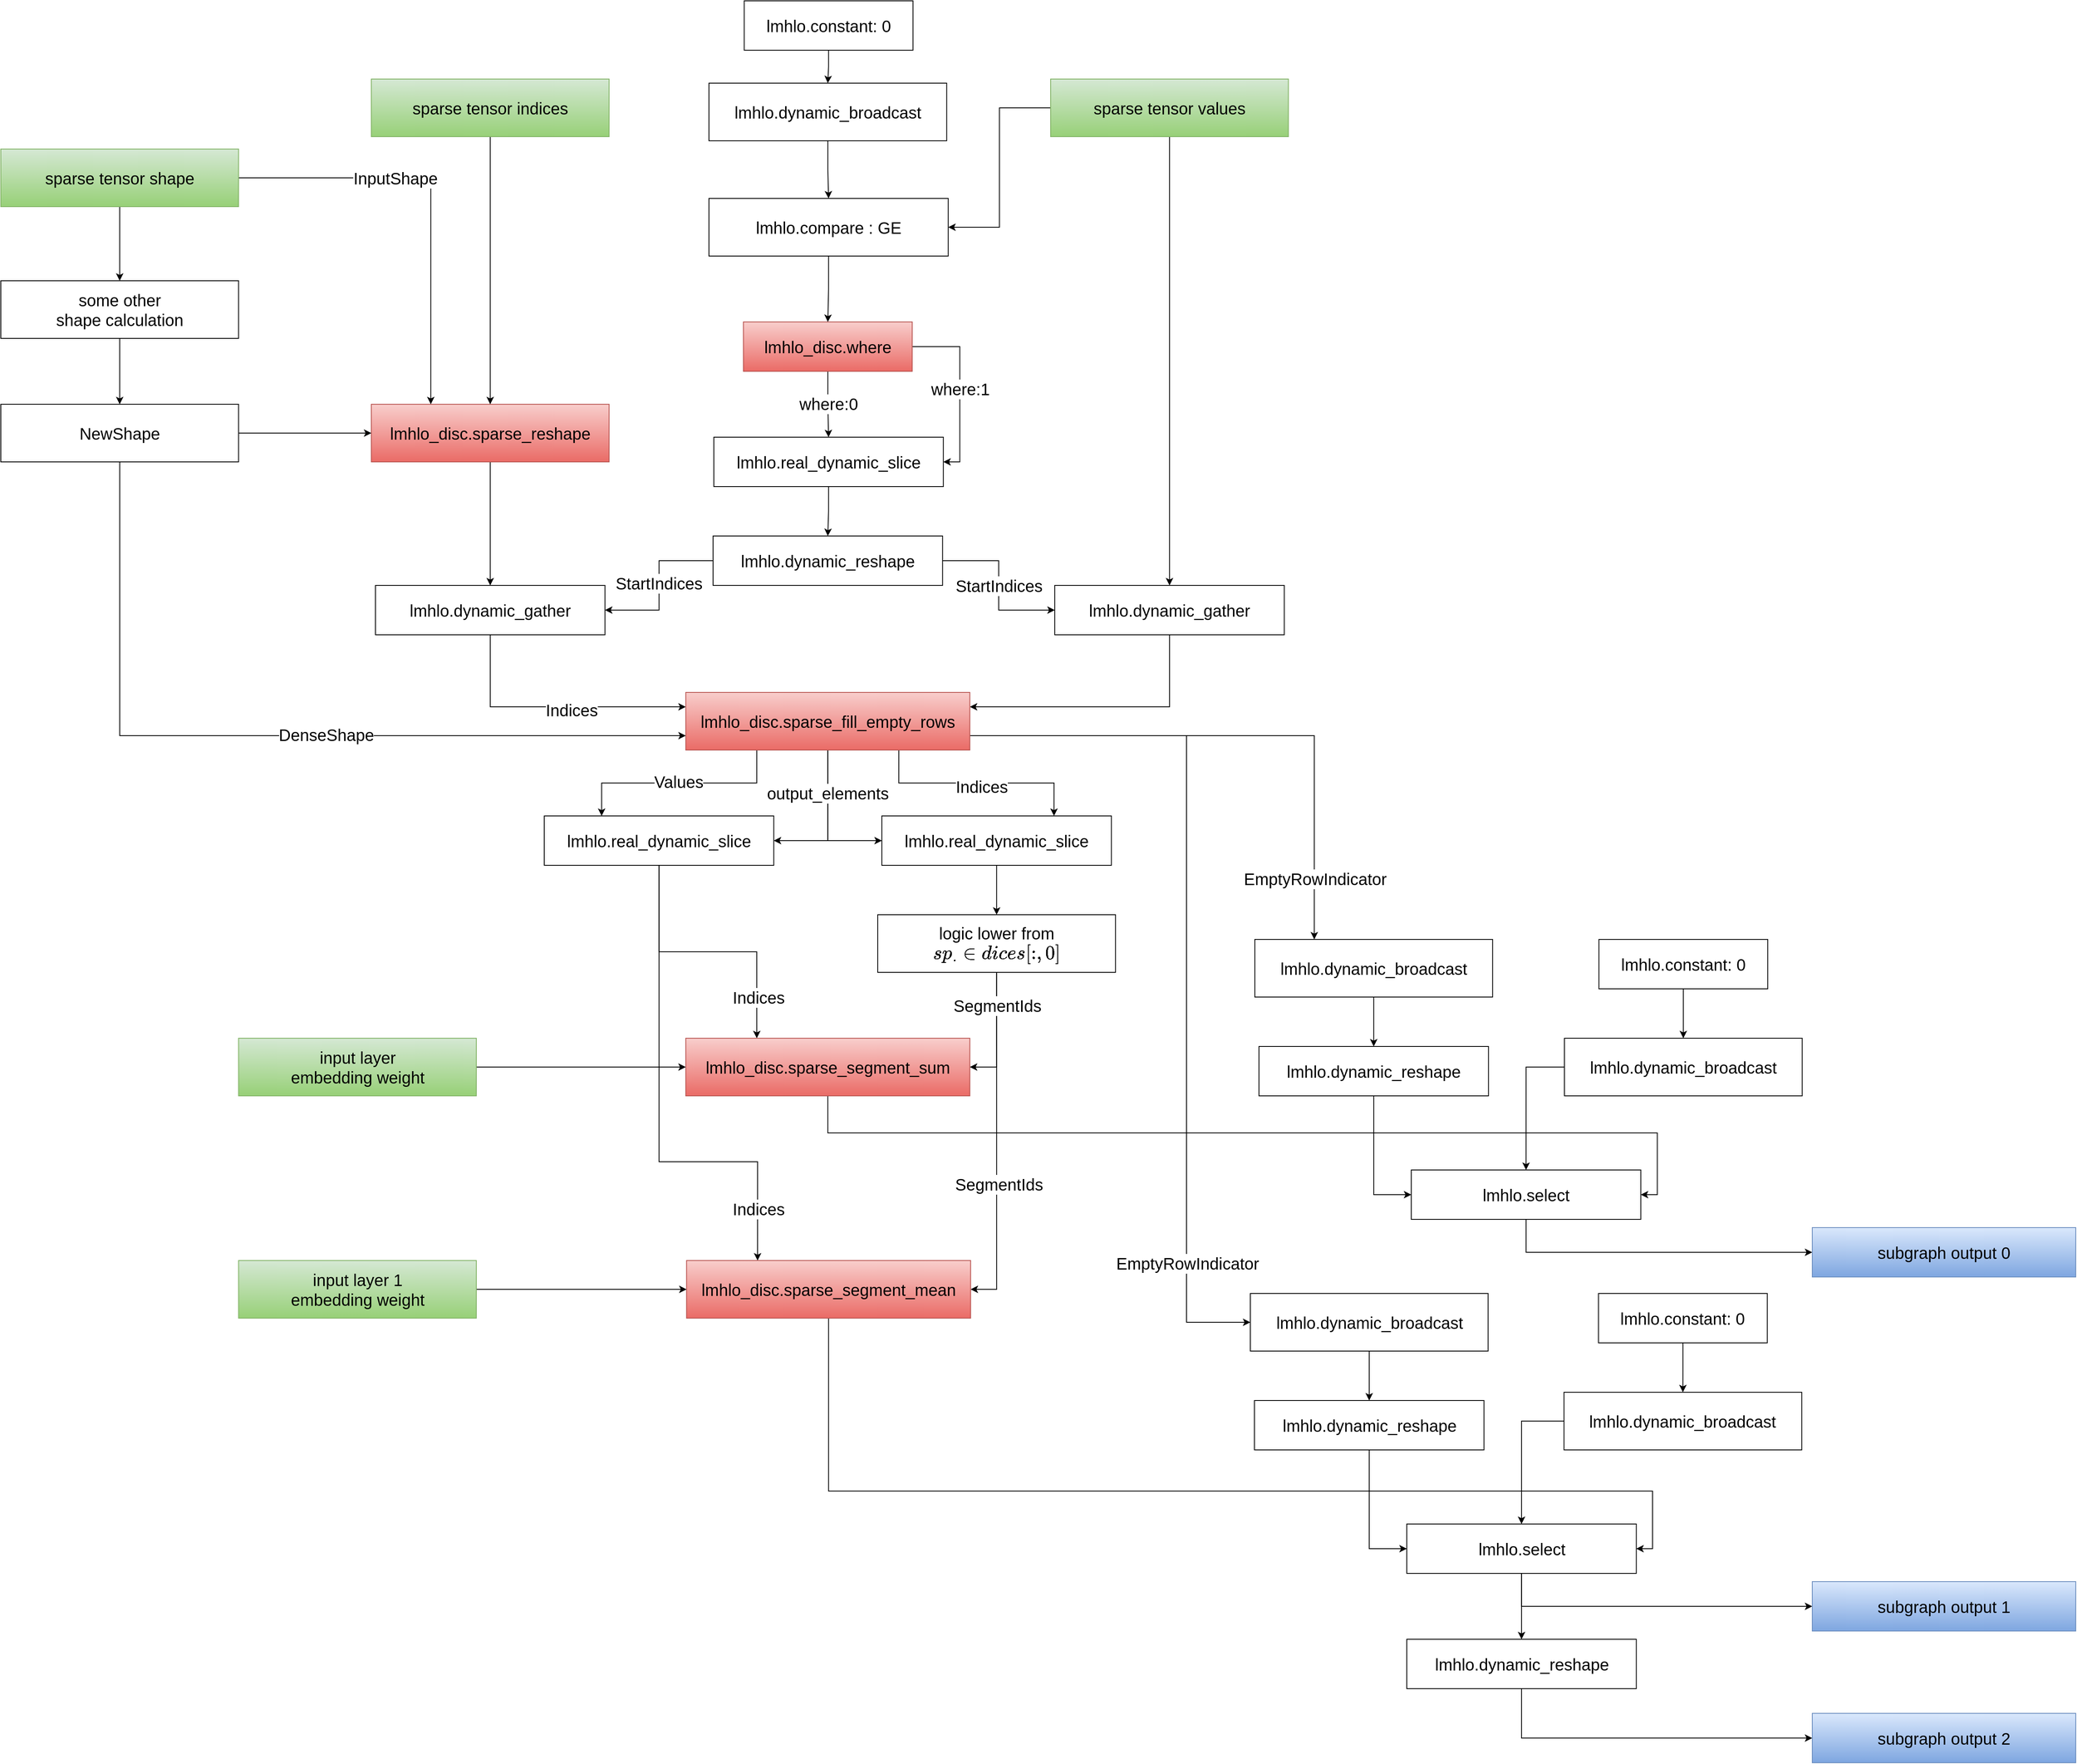 <mxfile version="20.8.1" type="github">
  <diagram id="d8bZDvyaRTqL3WgqzmWe" name="第 1 页">
    <mxGraphModel dx="3781" dy="1156" grid="1" gridSize="10" guides="1" tooltips="1" connect="1" arrows="1" fold="1" page="1" pageScale="1" pageWidth="827" pageHeight="1169" math="0" shadow="0">
      <root>
        <mxCell id="0" />
        <mxCell id="1" parent="0" />
        <mxCell id="cq9_FSoDsHFWqfSbP8nX-9" style="edgeStyle=orthogonalEdgeStyle;rounded=0;orthogonalLoop=1;jettySize=auto;html=1;fontSize=20;" parent="1" source="cq9_FSoDsHFWqfSbP8nX-2" target="cq9_FSoDsHFWqfSbP8nX-8" edge="1">
          <mxGeometry relative="1" as="geometry" />
        </mxCell>
        <mxCell id="cq9_FSoDsHFWqfSbP8nX-10" value="where:0" style="edgeLabel;html=1;align=center;verticalAlign=middle;resizable=0;points=[];fontSize=20;" parent="cq9_FSoDsHFWqfSbP8nX-9" vertex="1" connectable="0">
          <mxGeometry x="-0.036" relative="1" as="geometry">
            <mxPoint as="offset" />
          </mxGeometry>
        </mxCell>
        <mxCell id="cq9_FSoDsHFWqfSbP8nX-20" value="where:1" style="edgeStyle=orthogonalEdgeStyle;rounded=0;orthogonalLoop=1;jettySize=auto;html=1;exitX=1;exitY=0.5;exitDx=0;exitDy=0;entryX=1;entryY=0.5;entryDx=0;entryDy=0;fontSize=20;" parent="1" source="cq9_FSoDsHFWqfSbP8nX-2" target="cq9_FSoDsHFWqfSbP8nX-8" edge="1">
          <mxGeometry relative="1" as="geometry" />
        </mxCell>
        <mxCell id="cq9_FSoDsHFWqfSbP8nX-2" value="lmhlo_disc.where" style="rounded=0;whiteSpace=wrap;html=1;fontSize=20;fillColor=#f8cecc;strokeColor=#b85450;gradientColor=#ea6b66;" parent="1" vertex="1">
          <mxGeometry x="781.88" y="460" width="205" height="60" as="geometry" />
        </mxCell>
        <mxCell id="cq9_FSoDsHFWqfSbP8nX-7" style="edgeStyle=orthogonalEdgeStyle;rounded=0;orthogonalLoop=1;jettySize=auto;html=1;exitX=0.5;exitY=1;exitDx=0;exitDy=0;fontSize=20;" parent="1" source="cq9_FSoDsHFWqfSbP8nX-3" target="cq9_FSoDsHFWqfSbP8nX-2" edge="1">
          <mxGeometry relative="1" as="geometry" />
        </mxCell>
        <mxCell id="cq9_FSoDsHFWqfSbP8nX-3" value="lmhlo.compare : GE" style="rounded=0;whiteSpace=wrap;html=1;fontSize=20;" parent="1" vertex="1">
          <mxGeometry x="740" y="310" width="290.62" height="70" as="geometry" />
        </mxCell>
        <mxCell id="cq9_FSoDsHFWqfSbP8nX-38" style="edgeStyle=orthogonalEdgeStyle;rounded=0;orthogonalLoop=1;jettySize=auto;html=1;entryX=0.5;entryY=0;entryDx=0;entryDy=0;fontSize=20;" parent="1" source="cq9_FSoDsHFWqfSbP8nX-4" target="cq9_FSoDsHFWqfSbP8nX-3" edge="1">
          <mxGeometry relative="1" as="geometry" />
        </mxCell>
        <mxCell id="cq9_FSoDsHFWqfSbP8nX-4" value="lmhlo.dynamic_broadcast" style="rounded=0;whiteSpace=wrap;html=1;fontSize=20;" parent="1" vertex="1">
          <mxGeometry x="740" y="170" width="288.75" height="70" as="geometry" />
        </mxCell>
        <mxCell id="cq9_FSoDsHFWqfSbP8nX-19" style="edgeStyle=orthogonalEdgeStyle;rounded=0;orthogonalLoop=1;jettySize=auto;html=1;exitX=0.5;exitY=1;exitDx=0;exitDy=0;entryX=0.5;entryY=0;entryDx=0;entryDy=0;fontSize=20;" parent="1" source="cq9_FSoDsHFWqfSbP8nX-8" target="cq9_FSoDsHFWqfSbP8nX-18" edge="1">
          <mxGeometry relative="1" as="geometry" />
        </mxCell>
        <mxCell id="cq9_FSoDsHFWqfSbP8nX-8" value="lmhlo.real_dynamic_slice" style="rounded=0;whiteSpace=wrap;html=1;fontSize=20;" parent="1" vertex="1">
          <mxGeometry x="745.94" y="600" width="278.75" height="60" as="geometry" />
        </mxCell>
        <mxCell id="JlMi3RwVU-hrbqbBFsQh-24" style="edgeStyle=orthogonalEdgeStyle;rounded=0;orthogonalLoop=1;jettySize=auto;html=1;entryX=1;entryY=0.25;entryDx=0;entryDy=0;fontSize=20;" edge="1" parent="1" source="cq9_FSoDsHFWqfSbP8nX-14" target="cq9_FSoDsHFWqfSbP8nX-47">
          <mxGeometry relative="1" as="geometry">
            <Array as="points">
              <mxPoint x="1299" y="928" />
            </Array>
          </mxGeometry>
        </mxCell>
        <mxCell id="cq9_FSoDsHFWqfSbP8nX-14" value="lmhlo.dynamic_gather" style="rounded=0;whiteSpace=wrap;html=1;fontSize=20;" parent="1" vertex="1">
          <mxGeometry x="1160" y="780" width="278.75" height="60" as="geometry" />
        </mxCell>
        <mxCell id="cq9_FSoDsHFWqfSbP8nX-50" value="StartIndices" style="edgeStyle=orthogonalEdgeStyle;rounded=0;orthogonalLoop=1;jettySize=auto;html=1;exitX=1;exitY=0.5;exitDx=0;exitDy=0;entryX=0;entryY=0.5;entryDx=0;entryDy=0;fontSize=20;" parent="1" source="cq9_FSoDsHFWqfSbP8nX-18" target="cq9_FSoDsHFWqfSbP8nX-14" edge="1">
          <mxGeometry relative="1" as="geometry" />
        </mxCell>
        <mxCell id="cq9_FSoDsHFWqfSbP8nX-53" style="edgeStyle=orthogonalEdgeStyle;rounded=0;orthogonalLoop=1;jettySize=auto;html=1;exitX=0;exitY=0.5;exitDx=0;exitDy=0;entryX=1;entryY=0.5;entryDx=0;entryDy=0;fontSize=20;" parent="1" source="cq9_FSoDsHFWqfSbP8nX-18" target="cq9_FSoDsHFWqfSbP8nX-27" edge="1">
          <mxGeometry relative="1" as="geometry" />
        </mxCell>
        <mxCell id="cq9_FSoDsHFWqfSbP8nX-54" value="StartIndices" style="edgeLabel;html=1;align=center;verticalAlign=middle;resizable=0;points=[];fontSize=20;" parent="cq9_FSoDsHFWqfSbP8nX-53" vertex="1" connectable="0">
          <mxGeometry x="-0.032" y="-1" relative="1" as="geometry">
            <mxPoint as="offset" />
          </mxGeometry>
        </mxCell>
        <mxCell id="cq9_FSoDsHFWqfSbP8nX-18" value="lmhlo.dynamic_reshape" style="rounded=0;whiteSpace=wrap;html=1;fontSize=20;" parent="1" vertex="1">
          <mxGeometry x="745" y="720" width="278.75" height="60" as="geometry" />
        </mxCell>
        <mxCell id="cq9_FSoDsHFWqfSbP8nX-48" style="edgeStyle=orthogonalEdgeStyle;rounded=0;orthogonalLoop=1;jettySize=auto;html=1;exitX=0;exitY=0.5;exitDx=0;exitDy=0;entryX=1;entryY=0.5;entryDx=0;entryDy=0;fontSize=20;" parent="1" source="cq9_FSoDsHFWqfSbP8nX-22" target="cq9_FSoDsHFWqfSbP8nX-3" edge="1">
          <mxGeometry relative="1" as="geometry" />
        </mxCell>
        <mxCell id="cq9_FSoDsHFWqfSbP8nX-49" style="edgeStyle=orthogonalEdgeStyle;rounded=0;orthogonalLoop=1;jettySize=auto;html=1;entryX=0.5;entryY=0;entryDx=0;entryDy=0;fontSize=20;" parent="1" source="cq9_FSoDsHFWqfSbP8nX-22" target="cq9_FSoDsHFWqfSbP8nX-14" edge="1">
          <mxGeometry relative="1" as="geometry" />
        </mxCell>
        <mxCell id="cq9_FSoDsHFWqfSbP8nX-22" value="sparse tensor values" style="rounded=0;whiteSpace=wrap;html=1;fontSize=20;fillColor=#d5e8d4;strokeColor=#82b366;gradientColor=#97d077;" parent="1" vertex="1">
          <mxGeometry x="1155" y="165" width="288.75" height="70" as="geometry" />
        </mxCell>
        <mxCell id="cq9_FSoDsHFWqfSbP8nX-39" style="edgeStyle=orthogonalEdgeStyle;rounded=0;orthogonalLoop=1;jettySize=auto;html=1;entryX=0.5;entryY=0;entryDx=0;entryDy=0;fontSize=20;" parent="1" source="cq9_FSoDsHFWqfSbP8nX-25" target="cq9_FSoDsHFWqfSbP8nX-4" edge="1">
          <mxGeometry relative="1" as="geometry" />
        </mxCell>
        <mxCell id="cq9_FSoDsHFWqfSbP8nX-25" value="lmhlo.constant: 0" style="rounded=0;whiteSpace=wrap;html=1;fontSize=20;" parent="1" vertex="1">
          <mxGeometry x="782.82" y="70" width="205" height="60" as="geometry" />
        </mxCell>
        <mxCell id="cq9_FSoDsHFWqfSbP8nX-68" style="edgeStyle=orthogonalEdgeStyle;rounded=0;orthogonalLoop=1;jettySize=auto;html=1;entryX=0;entryY=0.25;entryDx=0;entryDy=0;fontSize=20;" parent="1" source="cq9_FSoDsHFWqfSbP8nX-27" target="cq9_FSoDsHFWqfSbP8nX-47" edge="1">
          <mxGeometry relative="1" as="geometry">
            <Array as="points">
              <mxPoint x="474" y="928" />
            </Array>
          </mxGeometry>
        </mxCell>
        <mxCell id="cq9_FSoDsHFWqfSbP8nX-70" value="Indices" style="edgeLabel;html=1;align=center;verticalAlign=middle;resizable=0;points=[];fontSize=20;" parent="cq9_FSoDsHFWqfSbP8nX-68" vertex="1" connectable="0">
          <mxGeometry x="0.145" y="-2" relative="1" as="geometry">
            <mxPoint y="1" as="offset" />
          </mxGeometry>
        </mxCell>
        <mxCell id="cq9_FSoDsHFWqfSbP8nX-27" value="lmhlo.dynamic_gather" style="rounded=0;whiteSpace=wrap;html=1;fontSize=20;" parent="1" vertex="1">
          <mxGeometry x="335" y="780" width="278.75" height="60" as="geometry" />
        </mxCell>
        <mxCell id="cq9_FSoDsHFWqfSbP8nX-65" style="edgeStyle=orthogonalEdgeStyle;rounded=0;orthogonalLoop=1;jettySize=auto;html=1;entryX=0.5;entryY=0;entryDx=0;entryDy=0;fontSize=20;" parent="1" source="cq9_FSoDsHFWqfSbP8nX-28" target="cq9_FSoDsHFWqfSbP8nX-64" edge="1">
          <mxGeometry relative="1" as="geometry" />
        </mxCell>
        <mxCell id="cq9_FSoDsHFWqfSbP8nX-28" value="some other&lt;br&gt;shape calculation" style="rounded=0;whiteSpace=wrap;html=1;fontSize=20;" parent="1" vertex="1">
          <mxGeometry x="-120" y="410" width="288.75" height="70" as="geometry" />
        </mxCell>
        <mxCell id="cq9_FSoDsHFWqfSbP8nX-52" style="edgeStyle=orthogonalEdgeStyle;rounded=0;orthogonalLoop=1;jettySize=auto;html=1;fontSize=20;" parent="1" source="cq9_FSoDsHFWqfSbP8nX-29" target="cq9_FSoDsHFWqfSbP8nX-27" edge="1">
          <mxGeometry relative="1" as="geometry" />
        </mxCell>
        <mxCell id="cq9_FSoDsHFWqfSbP8nX-29" value="lmhlo_disc.sparse_reshape" style="rounded=0;whiteSpace=wrap;html=1;fontSize=20;fillColor=#f8cecc;strokeColor=#b85450;gradientColor=#ea6b66;" parent="1" vertex="1">
          <mxGeometry x="330" y="560" width="288.75" height="70" as="geometry" />
        </mxCell>
        <mxCell id="cq9_FSoDsHFWqfSbP8nX-42" style="edgeStyle=orthogonalEdgeStyle;rounded=0;orthogonalLoop=1;jettySize=auto;html=1;entryX=0.5;entryY=0;entryDx=0;entryDy=0;fontSize=20;" parent="1" source="cq9_FSoDsHFWqfSbP8nX-36" target="cq9_FSoDsHFWqfSbP8nX-29" edge="1">
          <mxGeometry relative="1" as="geometry" />
        </mxCell>
        <mxCell id="cq9_FSoDsHFWqfSbP8nX-36" value="sparse tensor indices" style="rounded=0;whiteSpace=wrap;html=1;fontSize=20;fillColor=#d5e8d4;gradientColor=#97d077;strokeColor=#82b366;" parent="1" vertex="1">
          <mxGeometry x="330" y="165" width="288.75" height="70" as="geometry" />
        </mxCell>
        <mxCell id="cq9_FSoDsHFWqfSbP8nX-44" style="edgeStyle=orthogonalEdgeStyle;rounded=0;orthogonalLoop=1;jettySize=auto;html=1;entryX=0.5;entryY=0;entryDx=0;entryDy=0;fontSize=20;" parent="1" source="cq9_FSoDsHFWqfSbP8nX-43" target="cq9_FSoDsHFWqfSbP8nX-28" edge="1">
          <mxGeometry relative="1" as="geometry" />
        </mxCell>
        <mxCell id="cq9_FSoDsHFWqfSbP8nX-57" style="edgeStyle=orthogonalEdgeStyle;rounded=0;orthogonalLoop=1;jettySize=auto;html=1;entryX=0.25;entryY=0;entryDx=0;entryDy=0;fontSize=20;" parent="1" source="cq9_FSoDsHFWqfSbP8nX-43" target="cq9_FSoDsHFWqfSbP8nX-29" edge="1">
          <mxGeometry relative="1" as="geometry" />
        </mxCell>
        <mxCell id="cq9_FSoDsHFWqfSbP8nX-58" value="InputShape" style="edgeLabel;html=1;align=center;verticalAlign=middle;resizable=0;points=[];fontSize=20;" parent="cq9_FSoDsHFWqfSbP8nX-57" vertex="1" connectable="0">
          <mxGeometry x="-0.252" relative="1" as="geometry">
            <mxPoint as="offset" />
          </mxGeometry>
        </mxCell>
        <mxCell id="cq9_FSoDsHFWqfSbP8nX-43" value="sparse tensor shape" style="rounded=0;whiteSpace=wrap;html=1;fontSize=20;fillColor=#d5e8d4;gradientColor=#97d077;strokeColor=#82b366;" parent="1" vertex="1">
          <mxGeometry x="-120" y="250" width="288.75" height="70" as="geometry" />
        </mxCell>
        <mxCell id="JlMi3RwVU-hrbqbBFsQh-3" style="edgeStyle=orthogonalEdgeStyle;rounded=0;orthogonalLoop=1;jettySize=auto;html=1;exitX=0.25;exitY=1;exitDx=0;exitDy=0;entryX=0.25;entryY=0;entryDx=0;entryDy=0;fontSize=20;" edge="1" parent="1" source="cq9_FSoDsHFWqfSbP8nX-47" target="JlMi3RwVU-hrbqbBFsQh-1">
          <mxGeometry relative="1" as="geometry" />
        </mxCell>
        <mxCell id="JlMi3RwVU-hrbqbBFsQh-8" value="Values" style="edgeLabel;html=1;align=center;verticalAlign=middle;resizable=0;points=[];fontSize=20;" vertex="1" connectable="0" parent="JlMi3RwVU-hrbqbBFsQh-3">
          <mxGeometry x="0.007" y="-2" relative="1" as="geometry">
            <mxPoint as="offset" />
          </mxGeometry>
        </mxCell>
        <mxCell id="JlMi3RwVU-hrbqbBFsQh-4" style="edgeStyle=orthogonalEdgeStyle;rounded=0;orthogonalLoop=1;jettySize=auto;html=1;exitX=0.75;exitY=1;exitDx=0;exitDy=0;entryX=0.75;entryY=0;entryDx=0;entryDy=0;fontSize=20;" edge="1" parent="1" source="cq9_FSoDsHFWqfSbP8nX-47" target="JlMi3RwVU-hrbqbBFsQh-2">
          <mxGeometry relative="1" as="geometry" />
        </mxCell>
        <mxCell id="JlMi3RwVU-hrbqbBFsQh-9" value="Indices" style="edgeLabel;html=1;align=center;verticalAlign=middle;resizable=0;points=[];fontSize=20;" vertex="1" connectable="0" parent="JlMi3RwVU-hrbqbBFsQh-4">
          <mxGeometry x="0.044" y="-4" relative="1" as="geometry">
            <mxPoint as="offset" />
          </mxGeometry>
        </mxCell>
        <mxCell id="JlMi3RwVU-hrbqbBFsQh-5" style="edgeStyle=orthogonalEdgeStyle;rounded=0;orthogonalLoop=1;jettySize=auto;html=1;entryX=1;entryY=0.5;entryDx=0;entryDy=0;fontSize=20;" edge="1" parent="1" source="cq9_FSoDsHFWqfSbP8nX-47" target="JlMi3RwVU-hrbqbBFsQh-1">
          <mxGeometry relative="1" as="geometry" />
        </mxCell>
        <mxCell id="JlMi3RwVU-hrbqbBFsQh-6" style="edgeStyle=orthogonalEdgeStyle;rounded=0;orthogonalLoop=1;jettySize=auto;html=1;exitX=0.5;exitY=1;exitDx=0;exitDy=0;entryX=0;entryY=0.5;entryDx=0;entryDy=0;fontSize=20;" edge="1" parent="1" source="cq9_FSoDsHFWqfSbP8nX-47" target="JlMi3RwVU-hrbqbBFsQh-2">
          <mxGeometry relative="1" as="geometry" />
        </mxCell>
        <mxCell id="JlMi3RwVU-hrbqbBFsQh-7" value="output_elements" style="edgeLabel;html=1;align=center;verticalAlign=middle;resizable=0;points=[];fontSize=20;" vertex="1" connectable="0" parent="JlMi3RwVU-hrbqbBFsQh-6">
          <mxGeometry x="-0.408" y="-1" relative="1" as="geometry">
            <mxPoint as="offset" />
          </mxGeometry>
        </mxCell>
        <mxCell id="JlMi3RwVU-hrbqbBFsQh-59" style="edgeStyle=orthogonalEdgeStyle;rounded=0;orthogonalLoop=1;jettySize=auto;html=1;exitX=1;exitY=0.75;exitDx=0;exitDy=0;entryX=0.25;entryY=0;entryDx=0;entryDy=0;fontSize=20;" edge="1" parent="1" source="cq9_FSoDsHFWqfSbP8nX-47" target="JlMi3RwVU-hrbqbBFsQh-26">
          <mxGeometry relative="1" as="geometry" />
        </mxCell>
        <mxCell id="JlMi3RwVU-hrbqbBFsQh-61" value="EmptyRowIndicator" style="edgeLabel;html=1;align=center;verticalAlign=middle;resizable=0;points=[];fontSize=20;" vertex="1" connectable="0" parent="JlMi3RwVU-hrbqbBFsQh-59">
          <mxGeometry x="0.777" y="1" relative="1" as="geometry">
            <mxPoint as="offset" />
          </mxGeometry>
        </mxCell>
        <mxCell id="JlMi3RwVU-hrbqbBFsQh-73" style="edgeStyle=orthogonalEdgeStyle;rounded=0;orthogonalLoop=1;jettySize=auto;html=1;exitX=1;exitY=0.75;exitDx=0;exitDy=0;entryX=0;entryY=0.5;entryDx=0;entryDy=0;fontSize=20;" edge="1" parent="1" source="cq9_FSoDsHFWqfSbP8nX-47" target="JlMi3RwVU-hrbqbBFsQh-51">
          <mxGeometry x="0.059" y="133" relative="1" as="geometry">
            <Array as="points">
              <mxPoint x="1320" y="963" />
              <mxPoint x="1320" y="1675" />
            </Array>
            <mxPoint as="offset" />
          </mxGeometry>
        </mxCell>
        <mxCell id="JlMi3RwVU-hrbqbBFsQh-74" value="EmptyRowIndicator" style="edgeLabel;html=1;align=center;verticalAlign=middle;resizable=0;points=[];fontSize=20;" vertex="1" connectable="0" parent="JlMi3RwVU-hrbqbBFsQh-73">
          <mxGeometry x="0.716" y="1" relative="1" as="geometry">
            <mxPoint as="offset" />
          </mxGeometry>
        </mxCell>
        <mxCell id="cq9_FSoDsHFWqfSbP8nX-47" value="lmhlo_disc.sparse_fill_empty_rows" style="rounded=0;whiteSpace=wrap;html=1;fontSize=20;fillColor=#f8cecc;strokeColor=#b85450;gradientColor=#ea6b66;" parent="1" vertex="1">
          <mxGeometry x="711.87" y="910" width="345" height="70" as="geometry" />
        </mxCell>
        <mxCell id="cq9_FSoDsHFWqfSbP8nX-66" style="edgeStyle=orthogonalEdgeStyle;rounded=0;orthogonalLoop=1;jettySize=auto;html=1;entryX=0;entryY=0.5;entryDx=0;entryDy=0;fontSize=20;" parent="1" source="cq9_FSoDsHFWqfSbP8nX-64" target="cq9_FSoDsHFWqfSbP8nX-29" edge="1">
          <mxGeometry relative="1" as="geometry" />
        </mxCell>
        <mxCell id="cq9_FSoDsHFWqfSbP8nX-69" style="edgeStyle=orthogonalEdgeStyle;rounded=0;orthogonalLoop=1;jettySize=auto;html=1;entryX=0;entryY=0.75;entryDx=0;entryDy=0;fontSize=20;" parent="1" source="cq9_FSoDsHFWqfSbP8nX-64" target="cq9_FSoDsHFWqfSbP8nX-47" edge="1">
          <mxGeometry relative="1" as="geometry">
            <Array as="points">
              <mxPoint x="24" y="963" />
            </Array>
          </mxGeometry>
        </mxCell>
        <mxCell id="cq9_FSoDsHFWqfSbP8nX-71" value="DenseShape" style="edgeLabel;html=1;align=center;verticalAlign=middle;resizable=0;points=[];fontSize=20;" parent="cq9_FSoDsHFWqfSbP8nX-69" vertex="1" connectable="0">
          <mxGeometry x="0.143" y="3" relative="1" as="geometry">
            <mxPoint y="1" as="offset" />
          </mxGeometry>
        </mxCell>
        <mxCell id="cq9_FSoDsHFWqfSbP8nX-64" value="NewShape" style="rounded=0;whiteSpace=wrap;html=1;fontSize=20;" parent="1" vertex="1">
          <mxGeometry x="-120" y="560" width="288.75" height="70" as="geometry" />
        </mxCell>
        <mxCell id="JlMi3RwVU-hrbqbBFsQh-19" style="edgeStyle=orthogonalEdgeStyle;rounded=0;orthogonalLoop=1;jettySize=auto;html=1;entryX=0.25;entryY=0;entryDx=0;entryDy=0;fontSize=20;" edge="1" parent="1" source="JlMi3RwVU-hrbqbBFsQh-1" target="JlMi3RwVU-hrbqbBFsQh-10">
          <mxGeometry relative="1" as="geometry" />
        </mxCell>
        <mxCell id="JlMi3RwVU-hrbqbBFsQh-48" value="Indices" style="edgeLabel;html=1;align=center;verticalAlign=middle;resizable=0;points=[];fontSize=20;" vertex="1" connectable="0" parent="JlMi3RwVU-hrbqbBFsQh-19">
          <mxGeometry x="0.696" y="2" relative="1" as="geometry">
            <mxPoint as="offset" />
          </mxGeometry>
        </mxCell>
        <mxCell id="JlMi3RwVU-hrbqbBFsQh-46" style="edgeStyle=orthogonalEdgeStyle;rounded=0;orthogonalLoop=1;jettySize=auto;html=1;entryX=0.25;entryY=0;entryDx=0;entryDy=0;fontSize=20;" edge="1" parent="1" source="JlMi3RwVU-hrbqbBFsQh-1" target="JlMi3RwVU-hrbqbBFsQh-40">
          <mxGeometry relative="1" as="geometry">
            <Array as="points">
              <mxPoint x="679" y="1480" />
              <mxPoint x="799" y="1480" />
            </Array>
          </mxGeometry>
        </mxCell>
        <mxCell id="JlMi3RwVU-hrbqbBFsQh-49" value="Indices" style="edgeLabel;html=1;align=center;verticalAlign=middle;resizable=0;points=[];fontSize=20;" vertex="1" connectable="0" parent="JlMi3RwVU-hrbqbBFsQh-46">
          <mxGeometry x="0.79" y="1" relative="1" as="geometry">
            <mxPoint as="offset" />
          </mxGeometry>
        </mxCell>
        <mxCell id="JlMi3RwVU-hrbqbBFsQh-1" value="lmhlo.real_dynamic_slice" style="rounded=0;whiteSpace=wrap;html=1;fontSize=20;" vertex="1" parent="1">
          <mxGeometry x="540" y="1060" width="278.75" height="60" as="geometry" />
        </mxCell>
        <mxCell id="JlMi3RwVU-hrbqbBFsQh-13" style="edgeStyle=orthogonalEdgeStyle;rounded=0;orthogonalLoop=1;jettySize=auto;html=1;entryX=0.5;entryY=0;entryDx=0;entryDy=0;fontSize=20;" edge="1" parent="1" source="JlMi3RwVU-hrbqbBFsQh-2" target="JlMi3RwVU-hrbqbBFsQh-12">
          <mxGeometry relative="1" as="geometry" />
        </mxCell>
        <mxCell id="JlMi3RwVU-hrbqbBFsQh-2" value="lmhlo.real_dynamic_slice" style="rounded=0;whiteSpace=wrap;html=1;fontSize=20;" vertex="1" parent="1">
          <mxGeometry x="950" y="1060" width="278.75" height="60" as="geometry" />
        </mxCell>
        <mxCell id="JlMi3RwVU-hrbqbBFsQh-66" style="edgeStyle=orthogonalEdgeStyle;rounded=0;orthogonalLoop=1;jettySize=auto;html=1;exitX=0.5;exitY=1;exitDx=0;exitDy=0;entryX=1;entryY=0.5;entryDx=0;entryDy=0;fontSize=20;" edge="1" parent="1" source="JlMi3RwVU-hrbqbBFsQh-10" target="JlMi3RwVU-hrbqbBFsQh-37">
          <mxGeometry relative="1" as="geometry" />
        </mxCell>
        <mxCell id="JlMi3RwVU-hrbqbBFsQh-10" value="lmhlo_disc.sparse_segment_sum" style="rounded=0;whiteSpace=wrap;html=1;fontSize=20;fillColor=#f8cecc;strokeColor=#b85450;gradientColor=#ea6b66;" vertex="1" parent="1">
          <mxGeometry x="711.87" y="1330" width="345" height="70" as="geometry" />
        </mxCell>
        <mxCell id="JlMi3RwVU-hrbqbBFsQh-14" style="edgeStyle=orthogonalEdgeStyle;rounded=0;orthogonalLoop=1;jettySize=auto;html=1;exitX=0.5;exitY=1;exitDx=0;exitDy=0;entryX=1;entryY=0.5;entryDx=0;entryDy=0;fontSize=20;" edge="1" parent="1" source="JlMi3RwVU-hrbqbBFsQh-12" target="JlMi3RwVU-hrbqbBFsQh-10">
          <mxGeometry relative="1" as="geometry" />
        </mxCell>
        <mxCell id="JlMi3RwVU-hrbqbBFsQh-43" style="edgeStyle=orthogonalEdgeStyle;rounded=0;orthogonalLoop=1;jettySize=auto;html=1;exitX=0.5;exitY=1;exitDx=0;exitDy=0;entryX=1;entryY=0.5;entryDx=0;entryDy=0;fontSize=20;" edge="1" parent="1" source="JlMi3RwVU-hrbqbBFsQh-12" target="JlMi3RwVU-hrbqbBFsQh-40">
          <mxGeometry relative="1" as="geometry" />
        </mxCell>
        <mxCell id="JlMi3RwVU-hrbqbBFsQh-45" value="SegmentIds" style="edgeLabel;html=1;align=center;verticalAlign=middle;resizable=0;points=[];fontSize=20;" vertex="1" connectable="0" parent="JlMi3RwVU-hrbqbBFsQh-43">
          <mxGeometry x="0.234" y="2" relative="1" as="geometry">
            <mxPoint as="offset" />
          </mxGeometry>
        </mxCell>
        <mxCell id="JlMi3RwVU-hrbqbBFsQh-12" value="logic lower from `sp_ids.indices[:, 0]`" style="rounded=0;whiteSpace=wrap;html=1;fontSize=20;" vertex="1" parent="1">
          <mxGeometry x="945" y="1180" width="288.75" height="70" as="geometry" />
        </mxCell>
        <mxCell id="JlMi3RwVU-hrbqbBFsQh-23" style="edgeStyle=orthogonalEdgeStyle;rounded=0;orthogonalLoop=1;jettySize=auto;html=1;exitX=1;exitY=0.5;exitDx=0;exitDy=0;entryX=0;entryY=0.5;entryDx=0;entryDy=0;fontSize=20;" edge="1" parent="1" source="JlMi3RwVU-hrbqbBFsQh-18" target="JlMi3RwVU-hrbqbBFsQh-10">
          <mxGeometry relative="1" as="geometry" />
        </mxCell>
        <mxCell id="JlMi3RwVU-hrbqbBFsQh-18" value="input layer &lt;br&gt;embedding weight" style="rounded=0;whiteSpace=wrap;html=1;fontSize=20;fillColor=#d5e8d4;gradientColor=#97d077;strokeColor=#82b366;" vertex="1" parent="1">
          <mxGeometry x="168.75" y="1330" width="288.75" height="70" as="geometry" />
        </mxCell>
        <mxCell id="JlMi3RwVU-hrbqbBFsQh-32" style="edgeStyle=orthogonalEdgeStyle;rounded=0;orthogonalLoop=1;jettySize=auto;html=1;entryX=0.5;entryY=0;entryDx=0;entryDy=0;fontSize=20;" edge="1" parent="1" source="JlMi3RwVU-hrbqbBFsQh-26" target="JlMi3RwVU-hrbqbBFsQh-31">
          <mxGeometry relative="1" as="geometry" />
        </mxCell>
        <mxCell id="JlMi3RwVU-hrbqbBFsQh-26" value="lmhlo.dynamic_broadcast" style="rounded=0;whiteSpace=wrap;html=1;fontSize=20;" vertex="1" parent="1">
          <mxGeometry x="1403" y="1210" width="288.75" height="70" as="geometry" />
        </mxCell>
        <mxCell id="JlMi3RwVU-hrbqbBFsQh-38" style="edgeStyle=orthogonalEdgeStyle;rounded=0;orthogonalLoop=1;jettySize=auto;html=1;entryX=0;entryY=0.5;entryDx=0;entryDy=0;fontSize=20;" edge="1" parent="1" source="JlMi3RwVU-hrbqbBFsQh-31" target="JlMi3RwVU-hrbqbBFsQh-37">
          <mxGeometry relative="1" as="geometry" />
        </mxCell>
        <mxCell id="JlMi3RwVU-hrbqbBFsQh-31" value="lmhlo.dynamic_reshape" style="rounded=0;whiteSpace=wrap;html=1;fontSize=20;" vertex="1" parent="1">
          <mxGeometry x="1408" y="1340" width="278.75" height="60" as="geometry" />
        </mxCell>
        <mxCell id="JlMi3RwVU-hrbqbBFsQh-67" style="edgeStyle=orthogonalEdgeStyle;rounded=0;orthogonalLoop=1;jettySize=auto;html=1;exitX=0;exitY=0.5;exitDx=0;exitDy=0;entryX=0.5;entryY=0;entryDx=0;entryDy=0;fontSize=20;" edge="1" parent="1" source="JlMi3RwVU-hrbqbBFsQh-34" target="JlMi3RwVU-hrbqbBFsQh-37">
          <mxGeometry relative="1" as="geometry" />
        </mxCell>
        <mxCell id="JlMi3RwVU-hrbqbBFsQh-34" value="lmhlo.dynamic_broadcast" style="rounded=0;whiteSpace=wrap;html=1;fontSize=20;" vertex="1" parent="1">
          <mxGeometry x="1779" y="1330" width="288.75" height="70" as="geometry" />
        </mxCell>
        <mxCell id="JlMi3RwVU-hrbqbBFsQh-35" style="edgeStyle=orthogonalEdgeStyle;rounded=0;orthogonalLoop=1;jettySize=auto;html=1;entryX=0.5;entryY=0;entryDx=0;entryDy=0;fontSize=20;" edge="1" parent="1" source="JlMi3RwVU-hrbqbBFsQh-36" target="JlMi3RwVU-hrbqbBFsQh-34">
          <mxGeometry relative="1" as="geometry" />
        </mxCell>
        <mxCell id="JlMi3RwVU-hrbqbBFsQh-36" value="lmhlo.constant: 0" style="rounded=0;whiteSpace=wrap;html=1;fontSize=20;" vertex="1" parent="1">
          <mxGeometry x="1820.88" y="1210" width="205" height="60" as="geometry" />
        </mxCell>
        <mxCell id="JlMi3RwVU-hrbqbBFsQh-71" style="edgeStyle=orthogonalEdgeStyle;rounded=0;orthogonalLoop=1;jettySize=auto;html=1;entryX=0;entryY=0.5;entryDx=0;entryDy=0;fontSize=20;" edge="1" parent="1" source="JlMi3RwVU-hrbqbBFsQh-37" target="JlMi3RwVU-hrbqbBFsQh-70">
          <mxGeometry relative="1" as="geometry">
            <Array as="points">
              <mxPoint x="1732" y="1590" />
            </Array>
          </mxGeometry>
        </mxCell>
        <mxCell id="JlMi3RwVU-hrbqbBFsQh-37" value="lmhlo.select" style="rounded=0;whiteSpace=wrap;html=1;fontSize=20;" vertex="1" parent="1">
          <mxGeometry x="1593" y="1490" width="278.75" height="60" as="geometry" />
        </mxCell>
        <mxCell id="JlMi3RwVU-hrbqbBFsQh-72" style="edgeStyle=orthogonalEdgeStyle;rounded=0;orthogonalLoop=1;jettySize=auto;html=1;entryX=1;entryY=0.5;entryDx=0;entryDy=0;fontSize=20;" edge="1" parent="1" source="JlMi3RwVU-hrbqbBFsQh-40" target="JlMi3RwVU-hrbqbBFsQh-58">
          <mxGeometry relative="1" as="geometry">
            <Array as="points">
              <mxPoint x="885" y="1880" />
              <mxPoint x="1886" y="1880" />
              <mxPoint x="1886" y="1950" />
            </Array>
          </mxGeometry>
        </mxCell>
        <mxCell id="JlMi3RwVU-hrbqbBFsQh-40" value="lmhlo_disc.sparse_segment_mean" style="rounded=0;whiteSpace=wrap;html=1;fontSize=20;fillColor=#f8cecc;strokeColor=#b85450;gradientColor=#ea6b66;" vertex="1" parent="1">
          <mxGeometry x="712.82" y="1600" width="345" height="70" as="geometry" />
        </mxCell>
        <mxCell id="JlMi3RwVU-hrbqbBFsQh-42" style="edgeStyle=orthogonalEdgeStyle;rounded=0;orthogonalLoop=1;jettySize=auto;html=1;exitX=1;exitY=0.5;exitDx=0;exitDy=0;entryX=0;entryY=0.5;entryDx=0;entryDy=0;fontSize=20;" edge="1" parent="1" source="JlMi3RwVU-hrbqbBFsQh-41" target="JlMi3RwVU-hrbqbBFsQh-40">
          <mxGeometry relative="1" as="geometry" />
        </mxCell>
        <mxCell id="JlMi3RwVU-hrbqbBFsQh-41" value="input layer 1&lt;br&gt;embedding weight" style="rounded=0;whiteSpace=wrap;html=1;fontSize=20;fillColor=#d5e8d4;gradientColor=#97d077;strokeColor=#82b366;" vertex="1" parent="1">
          <mxGeometry x="168.75" y="1600" width="288.75" height="70" as="geometry" />
        </mxCell>
        <mxCell id="JlMi3RwVU-hrbqbBFsQh-44" value="SegmentIds" style="edgeLabel;html=1;align=center;verticalAlign=middle;resizable=0;points=[];fontSize=20;" vertex="1" connectable="0" parent="1">
          <mxGeometry x="1089.377" y="1290.0" as="geometry" />
        </mxCell>
        <mxCell id="JlMi3RwVU-hrbqbBFsQh-50" style="edgeStyle=orthogonalEdgeStyle;rounded=0;orthogonalLoop=1;jettySize=auto;html=1;entryX=0.5;entryY=0;entryDx=0;entryDy=0;fontSize=20;" edge="1" parent="1" source="JlMi3RwVU-hrbqbBFsQh-51" target="JlMi3RwVU-hrbqbBFsQh-53">
          <mxGeometry relative="1" as="geometry" />
        </mxCell>
        <mxCell id="JlMi3RwVU-hrbqbBFsQh-51" value="lmhlo.dynamic_broadcast" style="rounded=0;whiteSpace=wrap;html=1;fontSize=20;" vertex="1" parent="1">
          <mxGeometry x="1397.53" y="1640" width="288.75" height="70" as="geometry" />
        </mxCell>
        <mxCell id="JlMi3RwVU-hrbqbBFsQh-52" style="edgeStyle=orthogonalEdgeStyle;rounded=0;orthogonalLoop=1;jettySize=auto;html=1;entryX=0;entryY=0.5;entryDx=0;entryDy=0;fontSize=20;" edge="1" parent="1" source="JlMi3RwVU-hrbqbBFsQh-53" target="JlMi3RwVU-hrbqbBFsQh-58">
          <mxGeometry relative="1" as="geometry" />
        </mxCell>
        <mxCell id="JlMi3RwVU-hrbqbBFsQh-53" value="lmhlo.dynamic_reshape" style="rounded=0;whiteSpace=wrap;html=1;fontSize=20;" vertex="1" parent="1">
          <mxGeometry x="1402.53" y="1770" width="278.75" height="60" as="geometry" />
        </mxCell>
        <mxCell id="JlMi3RwVU-hrbqbBFsQh-75" style="edgeStyle=orthogonalEdgeStyle;rounded=0;orthogonalLoop=1;jettySize=auto;html=1;exitX=0;exitY=0.5;exitDx=0;exitDy=0;fontSize=20;" edge="1" parent="1" source="JlMi3RwVU-hrbqbBFsQh-55" target="JlMi3RwVU-hrbqbBFsQh-58">
          <mxGeometry relative="1" as="geometry" />
        </mxCell>
        <mxCell id="JlMi3RwVU-hrbqbBFsQh-55" value="lmhlo.dynamic_broadcast" style="rounded=0;whiteSpace=wrap;html=1;fontSize=20;" vertex="1" parent="1">
          <mxGeometry x="1778.47" y="1760" width="288.75" height="70" as="geometry" />
        </mxCell>
        <mxCell id="JlMi3RwVU-hrbqbBFsQh-56" style="edgeStyle=orthogonalEdgeStyle;rounded=0;orthogonalLoop=1;jettySize=auto;html=1;entryX=0.5;entryY=0;entryDx=0;entryDy=0;fontSize=20;" edge="1" parent="1" source="JlMi3RwVU-hrbqbBFsQh-57" target="JlMi3RwVU-hrbqbBFsQh-55">
          <mxGeometry relative="1" as="geometry" />
        </mxCell>
        <mxCell id="JlMi3RwVU-hrbqbBFsQh-57" value="lmhlo.constant: 0" style="rounded=0;whiteSpace=wrap;html=1;fontSize=20;" vertex="1" parent="1">
          <mxGeometry x="1820.35" y="1640" width="205" height="60" as="geometry" />
        </mxCell>
        <mxCell id="JlMi3RwVU-hrbqbBFsQh-77" style="edgeStyle=orthogonalEdgeStyle;rounded=0;orthogonalLoop=1;jettySize=auto;html=1;entryX=0.5;entryY=0;entryDx=0;entryDy=0;fontSize=20;" edge="1" parent="1" source="JlMi3RwVU-hrbqbBFsQh-58" target="JlMi3RwVU-hrbqbBFsQh-76">
          <mxGeometry relative="1" as="geometry" />
        </mxCell>
        <mxCell id="JlMi3RwVU-hrbqbBFsQh-81" style="edgeStyle=orthogonalEdgeStyle;rounded=0;orthogonalLoop=1;jettySize=auto;html=1;entryX=0;entryY=0.5;entryDx=0;entryDy=0;fontSize=20;" edge="1" parent="1" source="JlMi3RwVU-hrbqbBFsQh-58" target="JlMi3RwVU-hrbqbBFsQh-78">
          <mxGeometry relative="1" as="geometry">
            <Array as="points">
              <mxPoint x="1727" y="2020" />
            </Array>
          </mxGeometry>
        </mxCell>
        <mxCell id="JlMi3RwVU-hrbqbBFsQh-58" value="lmhlo.select" style="rounded=0;whiteSpace=wrap;html=1;fontSize=20;" vertex="1" parent="1">
          <mxGeometry x="1587.53" y="1920" width="278.75" height="60" as="geometry" />
        </mxCell>
        <mxCell id="JlMi3RwVU-hrbqbBFsQh-70" value="subgraph output 0" style="rounded=0;whiteSpace=wrap;html=1;fontSize=20;fillColor=#dae8fc;gradientColor=#7ea6e0;strokeColor=#6c8ebf;" vertex="1" parent="1">
          <mxGeometry x="2080" y="1560" width="320" height="60" as="geometry" />
        </mxCell>
        <mxCell id="JlMi3RwVU-hrbqbBFsQh-80" style="edgeStyle=orthogonalEdgeStyle;rounded=0;orthogonalLoop=1;jettySize=auto;html=1;entryX=0;entryY=0.5;entryDx=0;entryDy=0;fontSize=20;" edge="1" parent="1" source="JlMi3RwVU-hrbqbBFsQh-76" target="JlMi3RwVU-hrbqbBFsQh-79">
          <mxGeometry relative="1" as="geometry">
            <Array as="points">
              <mxPoint x="1727" y="2180" />
            </Array>
          </mxGeometry>
        </mxCell>
        <mxCell id="JlMi3RwVU-hrbqbBFsQh-76" value="lmhlo.dynamic_reshape" style="rounded=0;whiteSpace=wrap;html=1;fontSize=20;" vertex="1" parent="1">
          <mxGeometry x="1587.53" y="2060" width="278.75" height="60" as="geometry" />
        </mxCell>
        <mxCell id="JlMi3RwVU-hrbqbBFsQh-78" value="subgraph output 1" style="rounded=0;whiteSpace=wrap;html=1;fontSize=20;fillColor=#dae8fc;gradientColor=#7ea6e0;strokeColor=#6c8ebf;" vertex="1" parent="1">
          <mxGeometry x="2080" y="1990" width="320" height="60" as="geometry" />
        </mxCell>
        <mxCell id="JlMi3RwVU-hrbqbBFsQh-79" value="subgraph output 2" style="rounded=0;whiteSpace=wrap;html=1;fontSize=20;fillColor=#dae8fc;gradientColor=#7ea6e0;strokeColor=#6c8ebf;" vertex="1" parent="1">
          <mxGeometry x="2080" y="2150" width="320" height="60" as="geometry" />
        </mxCell>
      </root>
    </mxGraphModel>
  </diagram>
</mxfile>
